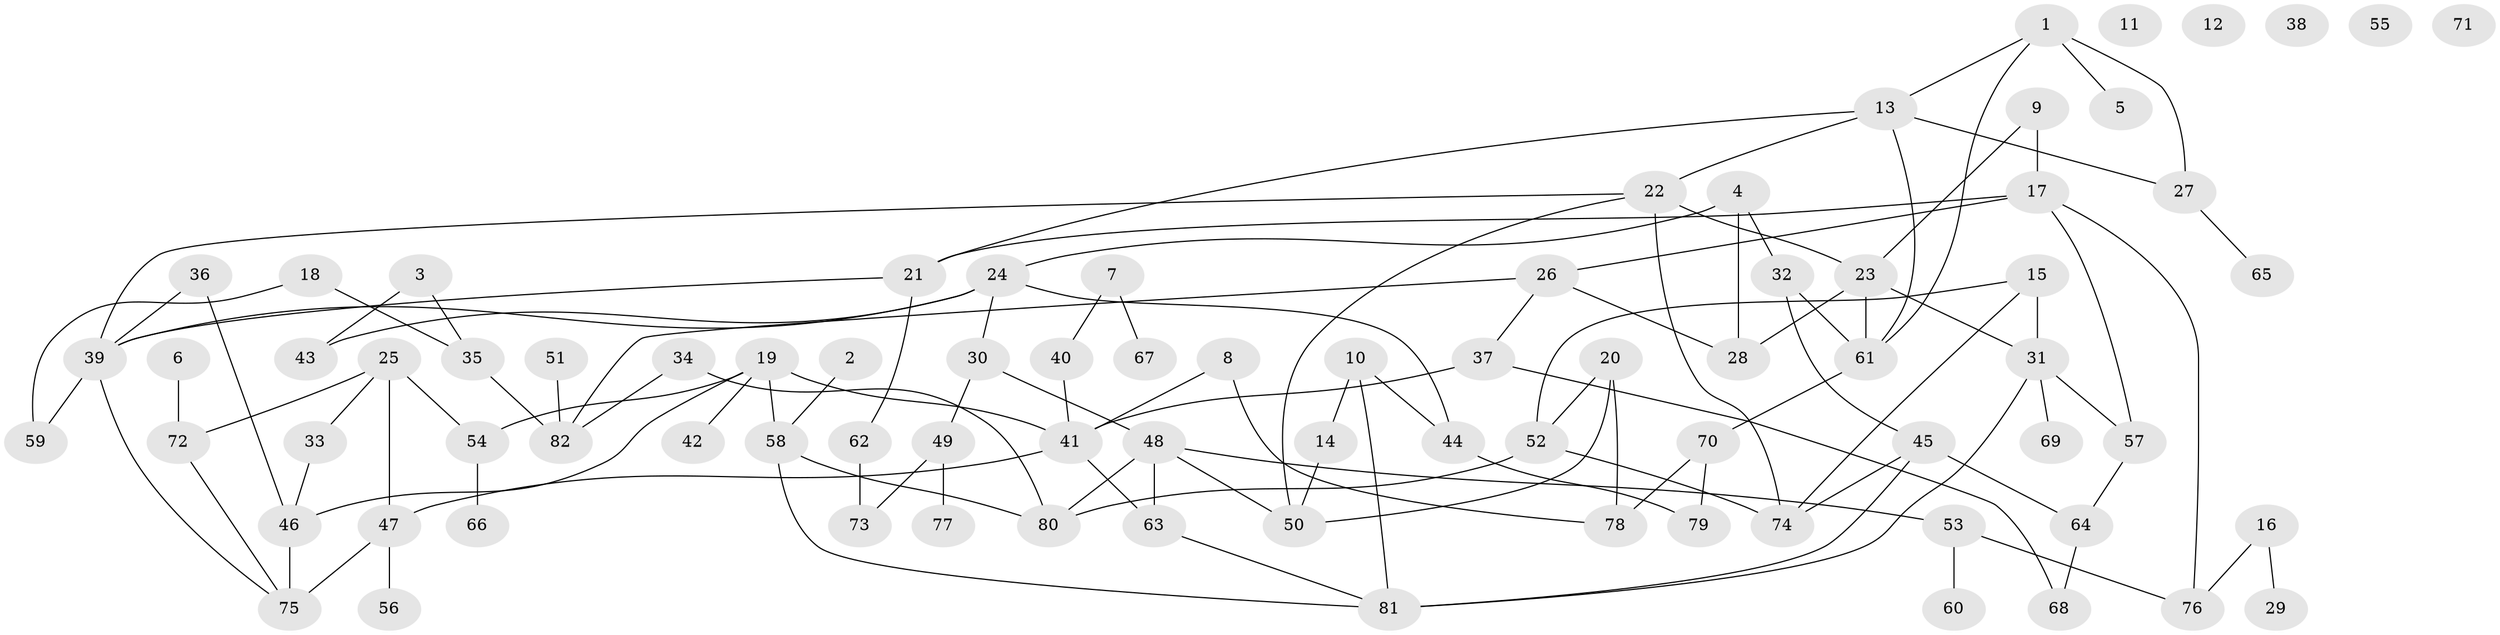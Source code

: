 // coarse degree distribution, {6: 0.19607843137254902, 1: 0.13725490196078433, 3: 0.11764705882352941, 4: 0.13725490196078433, 2: 0.21568627450980393, 5: 0.0784313725490196, 0: 0.09803921568627451, 7: 0.0196078431372549}
// Generated by graph-tools (version 1.1) at 2025/41/03/06/25 10:41:22]
// undirected, 82 vertices, 114 edges
graph export_dot {
graph [start="1"]
  node [color=gray90,style=filled];
  1;
  2;
  3;
  4;
  5;
  6;
  7;
  8;
  9;
  10;
  11;
  12;
  13;
  14;
  15;
  16;
  17;
  18;
  19;
  20;
  21;
  22;
  23;
  24;
  25;
  26;
  27;
  28;
  29;
  30;
  31;
  32;
  33;
  34;
  35;
  36;
  37;
  38;
  39;
  40;
  41;
  42;
  43;
  44;
  45;
  46;
  47;
  48;
  49;
  50;
  51;
  52;
  53;
  54;
  55;
  56;
  57;
  58;
  59;
  60;
  61;
  62;
  63;
  64;
  65;
  66;
  67;
  68;
  69;
  70;
  71;
  72;
  73;
  74;
  75;
  76;
  77;
  78;
  79;
  80;
  81;
  82;
  1 -- 5;
  1 -- 13;
  1 -- 27;
  1 -- 61;
  2 -- 58;
  3 -- 35;
  3 -- 43;
  4 -- 24;
  4 -- 28;
  4 -- 32;
  6 -- 72;
  7 -- 40;
  7 -- 67;
  8 -- 41;
  8 -- 78;
  9 -- 17;
  9 -- 23;
  10 -- 14;
  10 -- 44;
  10 -- 81;
  13 -- 21;
  13 -- 22;
  13 -- 27;
  13 -- 61;
  14 -- 50;
  15 -- 31;
  15 -- 52;
  15 -- 74;
  16 -- 29;
  16 -- 76;
  17 -- 21;
  17 -- 26;
  17 -- 57;
  17 -- 76;
  18 -- 35;
  18 -- 59;
  19 -- 41;
  19 -- 42;
  19 -- 46;
  19 -- 54;
  19 -- 58;
  20 -- 50;
  20 -- 52;
  20 -- 78;
  21 -- 39;
  21 -- 62;
  22 -- 23;
  22 -- 39;
  22 -- 50;
  22 -- 74;
  23 -- 28;
  23 -- 31;
  23 -- 61;
  24 -- 30;
  24 -- 39;
  24 -- 43;
  24 -- 44;
  25 -- 33;
  25 -- 47;
  25 -- 54;
  25 -- 72;
  26 -- 28;
  26 -- 37;
  26 -- 82;
  27 -- 65;
  30 -- 48;
  30 -- 49;
  31 -- 57;
  31 -- 69;
  31 -- 81;
  32 -- 45;
  32 -- 61;
  33 -- 46;
  34 -- 80;
  34 -- 82;
  35 -- 82;
  36 -- 39;
  36 -- 46;
  37 -- 41;
  37 -- 68;
  39 -- 59;
  39 -- 75;
  40 -- 41;
  41 -- 47;
  41 -- 63;
  44 -- 79;
  45 -- 64;
  45 -- 74;
  45 -- 81;
  46 -- 75;
  47 -- 56;
  47 -- 75;
  48 -- 50;
  48 -- 53;
  48 -- 63;
  48 -- 80;
  49 -- 73;
  49 -- 77;
  51 -- 82;
  52 -- 74;
  52 -- 80;
  53 -- 60;
  53 -- 76;
  54 -- 66;
  57 -- 64;
  58 -- 80;
  58 -- 81;
  61 -- 70;
  62 -- 73;
  63 -- 81;
  64 -- 68;
  70 -- 78;
  70 -- 79;
  72 -- 75;
}
